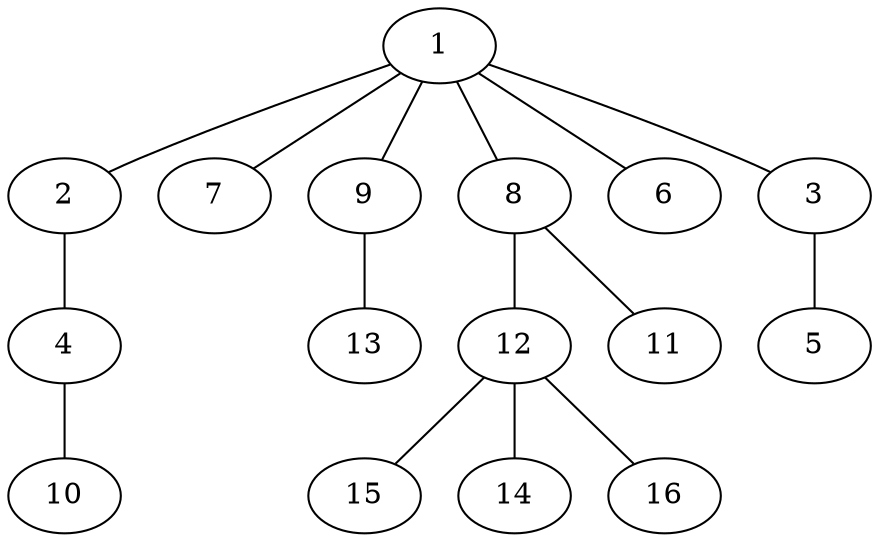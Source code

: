 strict graph{
	1-- { 2 7 9 8 6 3  }
2-- { 4  }
4-- { 10  }
9-- { 13  }
8-- { 12 11  }
12-- { 15 14 16  }
3-- { 5  }

}